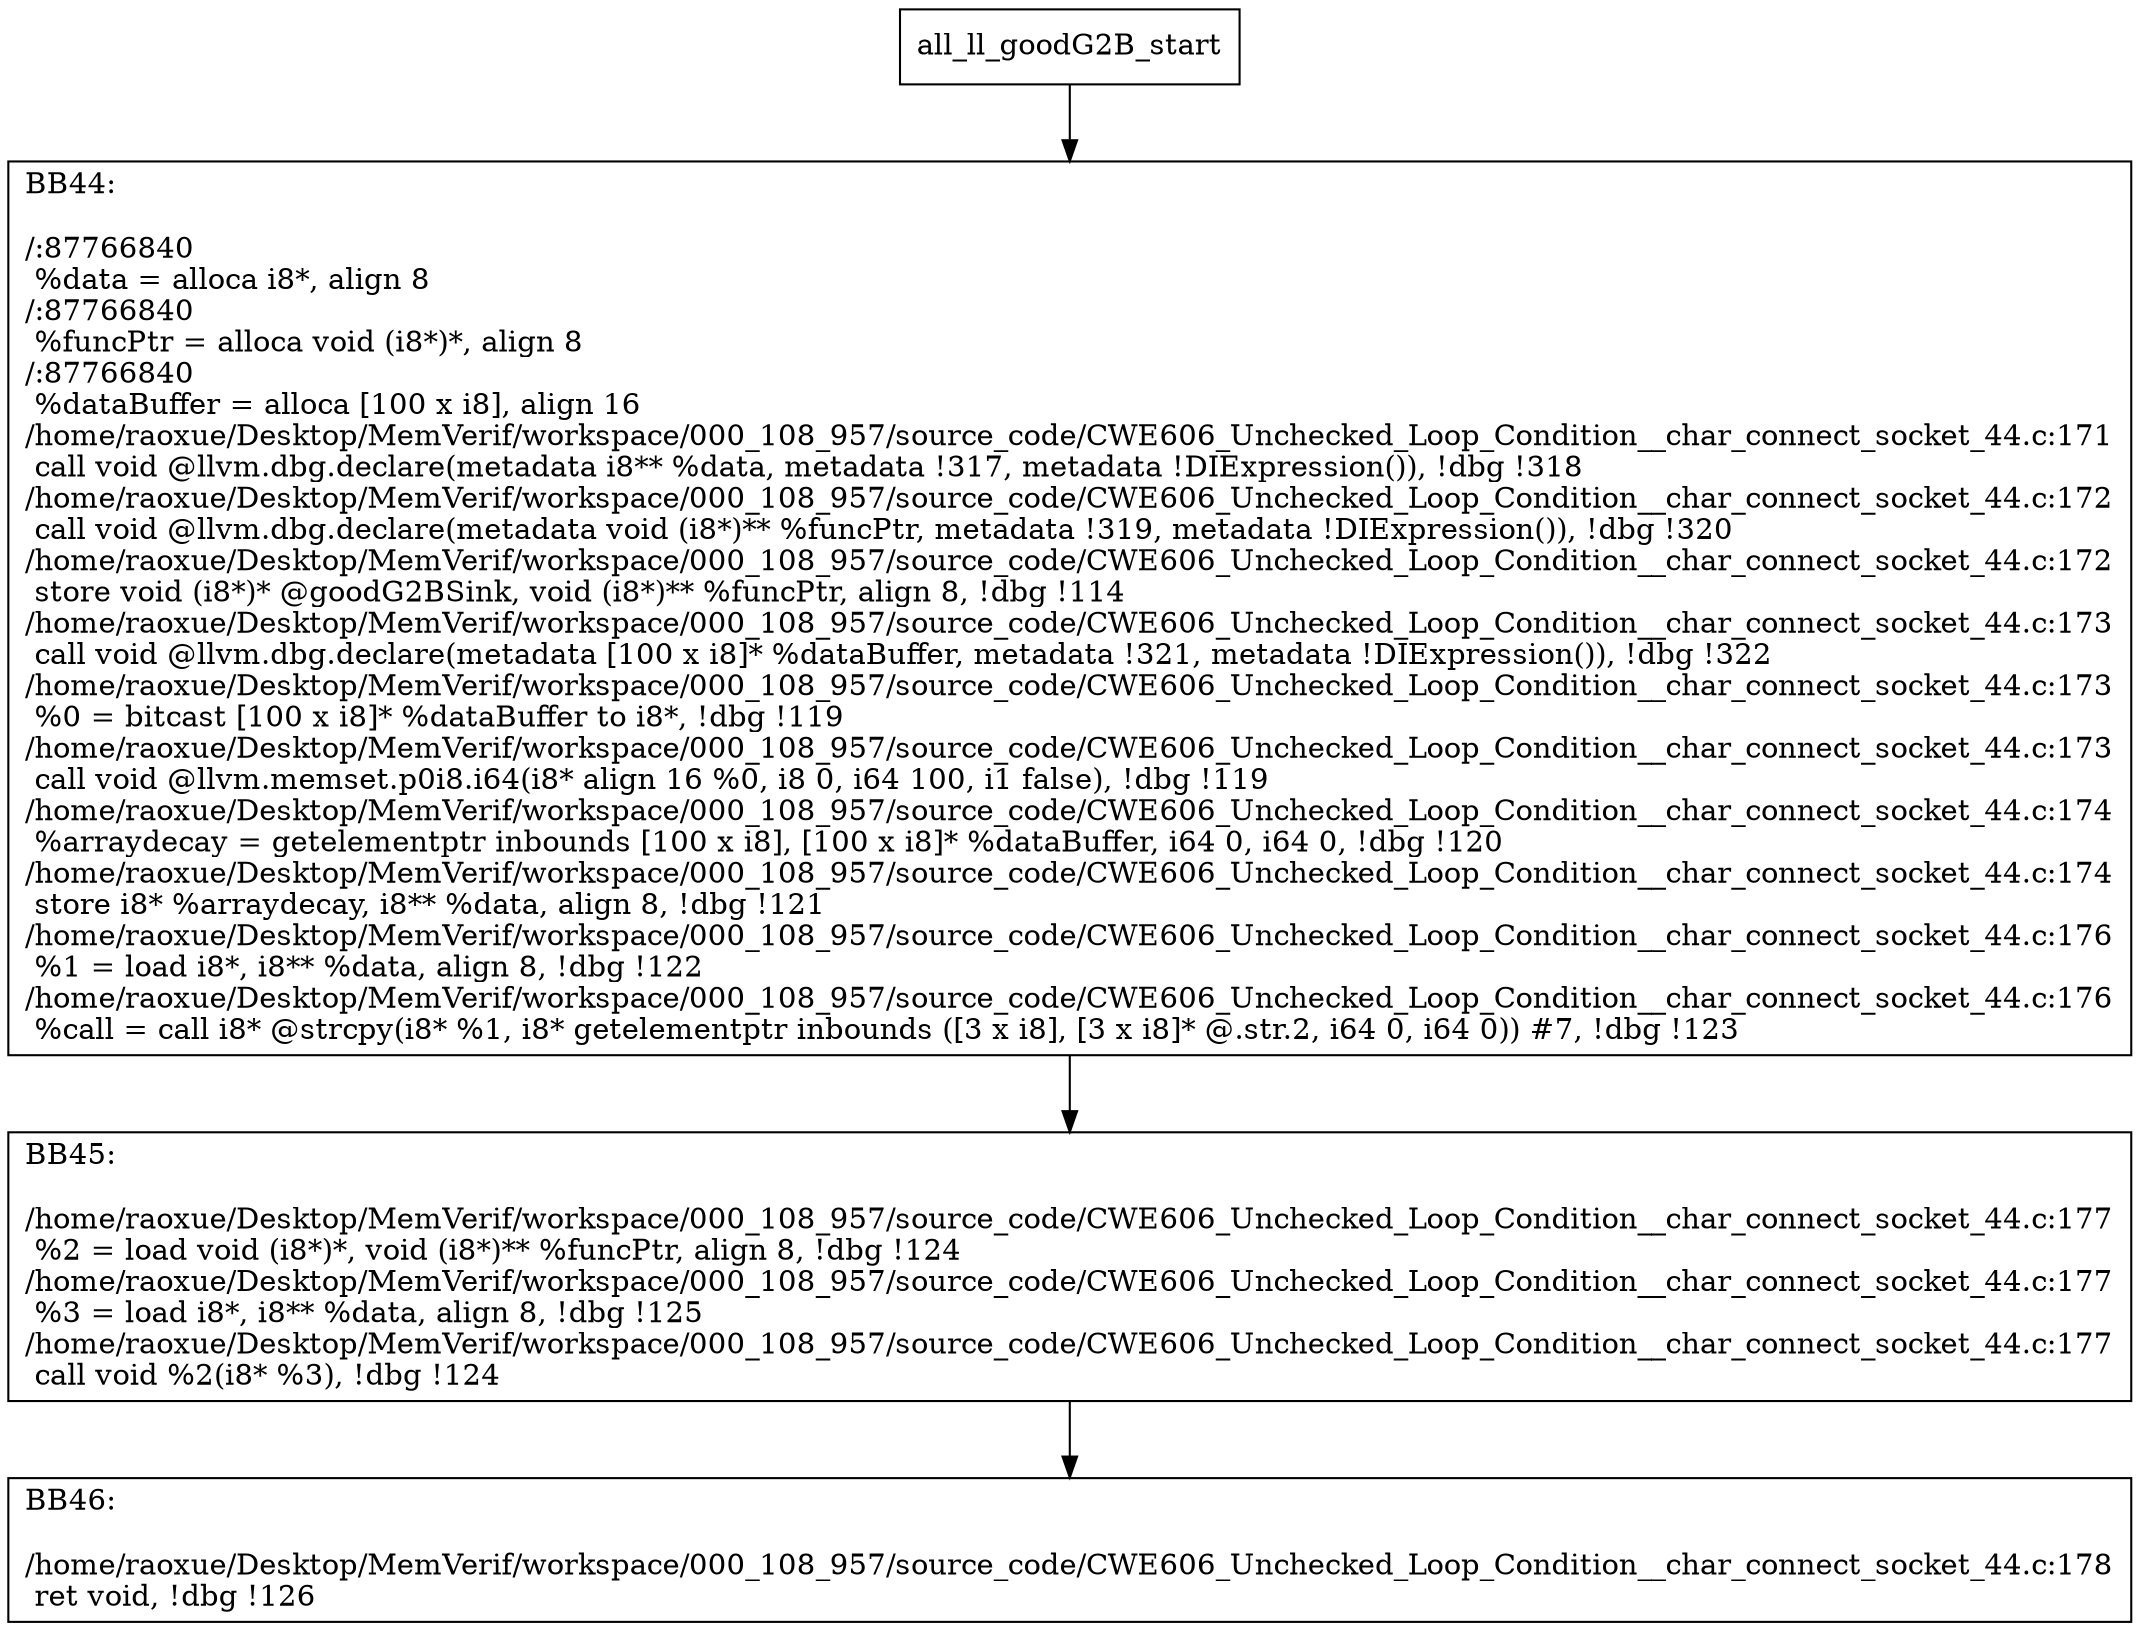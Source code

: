 digraph "CFG for'all_ll_goodG2B' function" {
	BBall_ll_goodG2B_start[shape=record,label="{all_ll_goodG2B_start}"];
	BBall_ll_goodG2B_start-> all_ll_goodG2BBB44;
	all_ll_goodG2BBB44 [shape=record, label="{BB44:\l\l/:87766840\l
  %data = alloca i8*, align 8\l
/:87766840\l
  %funcPtr = alloca void (i8*)*, align 8\l
/:87766840\l
  %dataBuffer = alloca [100 x i8], align 16\l
/home/raoxue/Desktop/MemVerif/workspace/000_108_957/source_code/CWE606_Unchecked_Loop_Condition__char_connect_socket_44.c:171\l
  call void @llvm.dbg.declare(metadata i8** %data, metadata !317, metadata !DIExpression()), !dbg !318\l
/home/raoxue/Desktop/MemVerif/workspace/000_108_957/source_code/CWE606_Unchecked_Loop_Condition__char_connect_socket_44.c:172\l
  call void @llvm.dbg.declare(metadata void (i8*)** %funcPtr, metadata !319, metadata !DIExpression()), !dbg !320\l
/home/raoxue/Desktop/MemVerif/workspace/000_108_957/source_code/CWE606_Unchecked_Loop_Condition__char_connect_socket_44.c:172\l
  store void (i8*)* @goodG2BSink, void (i8*)** %funcPtr, align 8, !dbg !114\l
/home/raoxue/Desktop/MemVerif/workspace/000_108_957/source_code/CWE606_Unchecked_Loop_Condition__char_connect_socket_44.c:173\l
  call void @llvm.dbg.declare(metadata [100 x i8]* %dataBuffer, metadata !321, metadata !DIExpression()), !dbg !322\l
/home/raoxue/Desktop/MemVerif/workspace/000_108_957/source_code/CWE606_Unchecked_Loop_Condition__char_connect_socket_44.c:173\l
  %0 = bitcast [100 x i8]* %dataBuffer to i8*, !dbg !119\l
/home/raoxue/Desktop/MemVerif/workspace/000_108_957/source_code/CWE606_Unchecked_Loop_Condition__char_connect_socket_44.c:173\l
  call void @llvm.memset.p0i8.i64(i8* align 16 %0, i8 0, i64 100, i1 false), !dbg !119\l
/home/raoxue/Desktop/MemVerif/workspace/000_108_957/source_code/CWE606_Unchecked_Loop_Condition__char_connect_socket_44.c:174\l
  %arraydecay = getelementptr inbounds [100 x i8], [100 x i8]* %dataBuffer, i64 0, i64 0, !dbg !120\l
/home/raoxue/Desktop/MemVerif/workspace/000_108_957/source_code/CWE606_Unchecked_Loop_Condition__char_connect_socket_44.c:174\l
  store i8* %arraydecay, i8** %data, align 8, !dbg !121\l
/home/raoxue/Desktop/MemVerif/workspace/000_108_957/source_code/CWE606_Unchecked_Loop_Condition__char_connect_socket_44.c:176\l
  %1 = load i8*, i8** %data, align 8, !dbg !122\l
/home/raoxue/Desktop/MemVerif/workspace/000_108_957/source_code/CWE606_Unchecked_Loop_Condition__char_connect_socket_44.c:176\l
  %call = call i8* @strcpy(i8* %1, i8* getelementptr inbounds ([3 x i8], [3 x i8]* @.str.2, i64 0, i64 0)) #7, !dbg !123\l
}"];
	all_ll_goodG2BBB44-> all_ll_goodG2BBB45;
	all_ll_goodG2BBB45 [shape=record, label="{BB45:\l\l/home/raoxue/Desktop/MemVerif/workspace/000_108_957/source_code/CWE606_Unchecked_Loop_Condition__char_connect_socket_44.c:177\l
  %2 = load void (i8*)*, void (i8*)** %funcPtr, align 8, !dbg !124\l
/home/raoxue/Desktop/MemVerif/workspace/000_108_957/source_code/CWE606_Unchecked_Loop_Condition__char_connect_socket_44.c:177\l
  %3 = load i8*, i8** %data, align 8, !dbg !125\l
/home/raoxue/Desktop/MemVerif/workspace/000_108_957/source_code/CWE606_Unchecked_Loop_Condition__char_connect_socket_44.c:177\l
  call void %2(i8* %3), !dbg !124\l
}"];
	all_ll_goodG2BBB45-> all_ll_goodG2BBB46;
	all_ll_goodG2BBB46 [shape=record, label="{BB46:\l\l/home/raoxue/Desktop/MemVerif/workspace/000_108_957/source_code/CWE606_Unchecked_Loop_Condition__char_connect_socket_44.c:178\l
  ret void, !dbg !126\l
}"];
}
